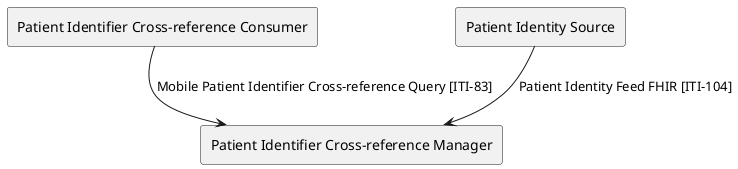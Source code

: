 @startuml
agent "Patient Identifier Cross-reference Consumer" as Consumer
agent "Patient Identity Source" as Source
agent "Patient Identifier Cross-reference Manager" as Manager
Source -down-> Manager: "Patient Identity Feed FHIR [ITI-104]"
Consumer -down-> Manager : "Mobile Patient Identifier Cross-reference Query [ITI-83]"
@enduml
